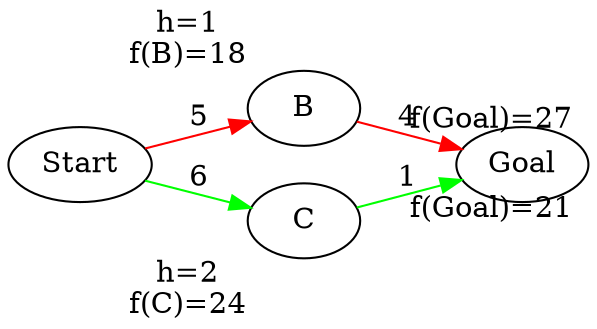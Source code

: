 digraph g{
	rankdir=LR
	Start;
	B[xlabel="h=1\nf(B)=18"];
	C[xlabel="h=2\nf(C)=24"];
	Goal;
	Start -> B[label="5", color="#FF0000"];
	Start -> C[label="6", color="#00FF00"];
	B -> Goal[label="4", color="#FF0000", xlabel="f(Goal)=27"];
	C -> Goal[label="1", color="#00FF00", xlabel="f(Goal)=21"];
}
	
